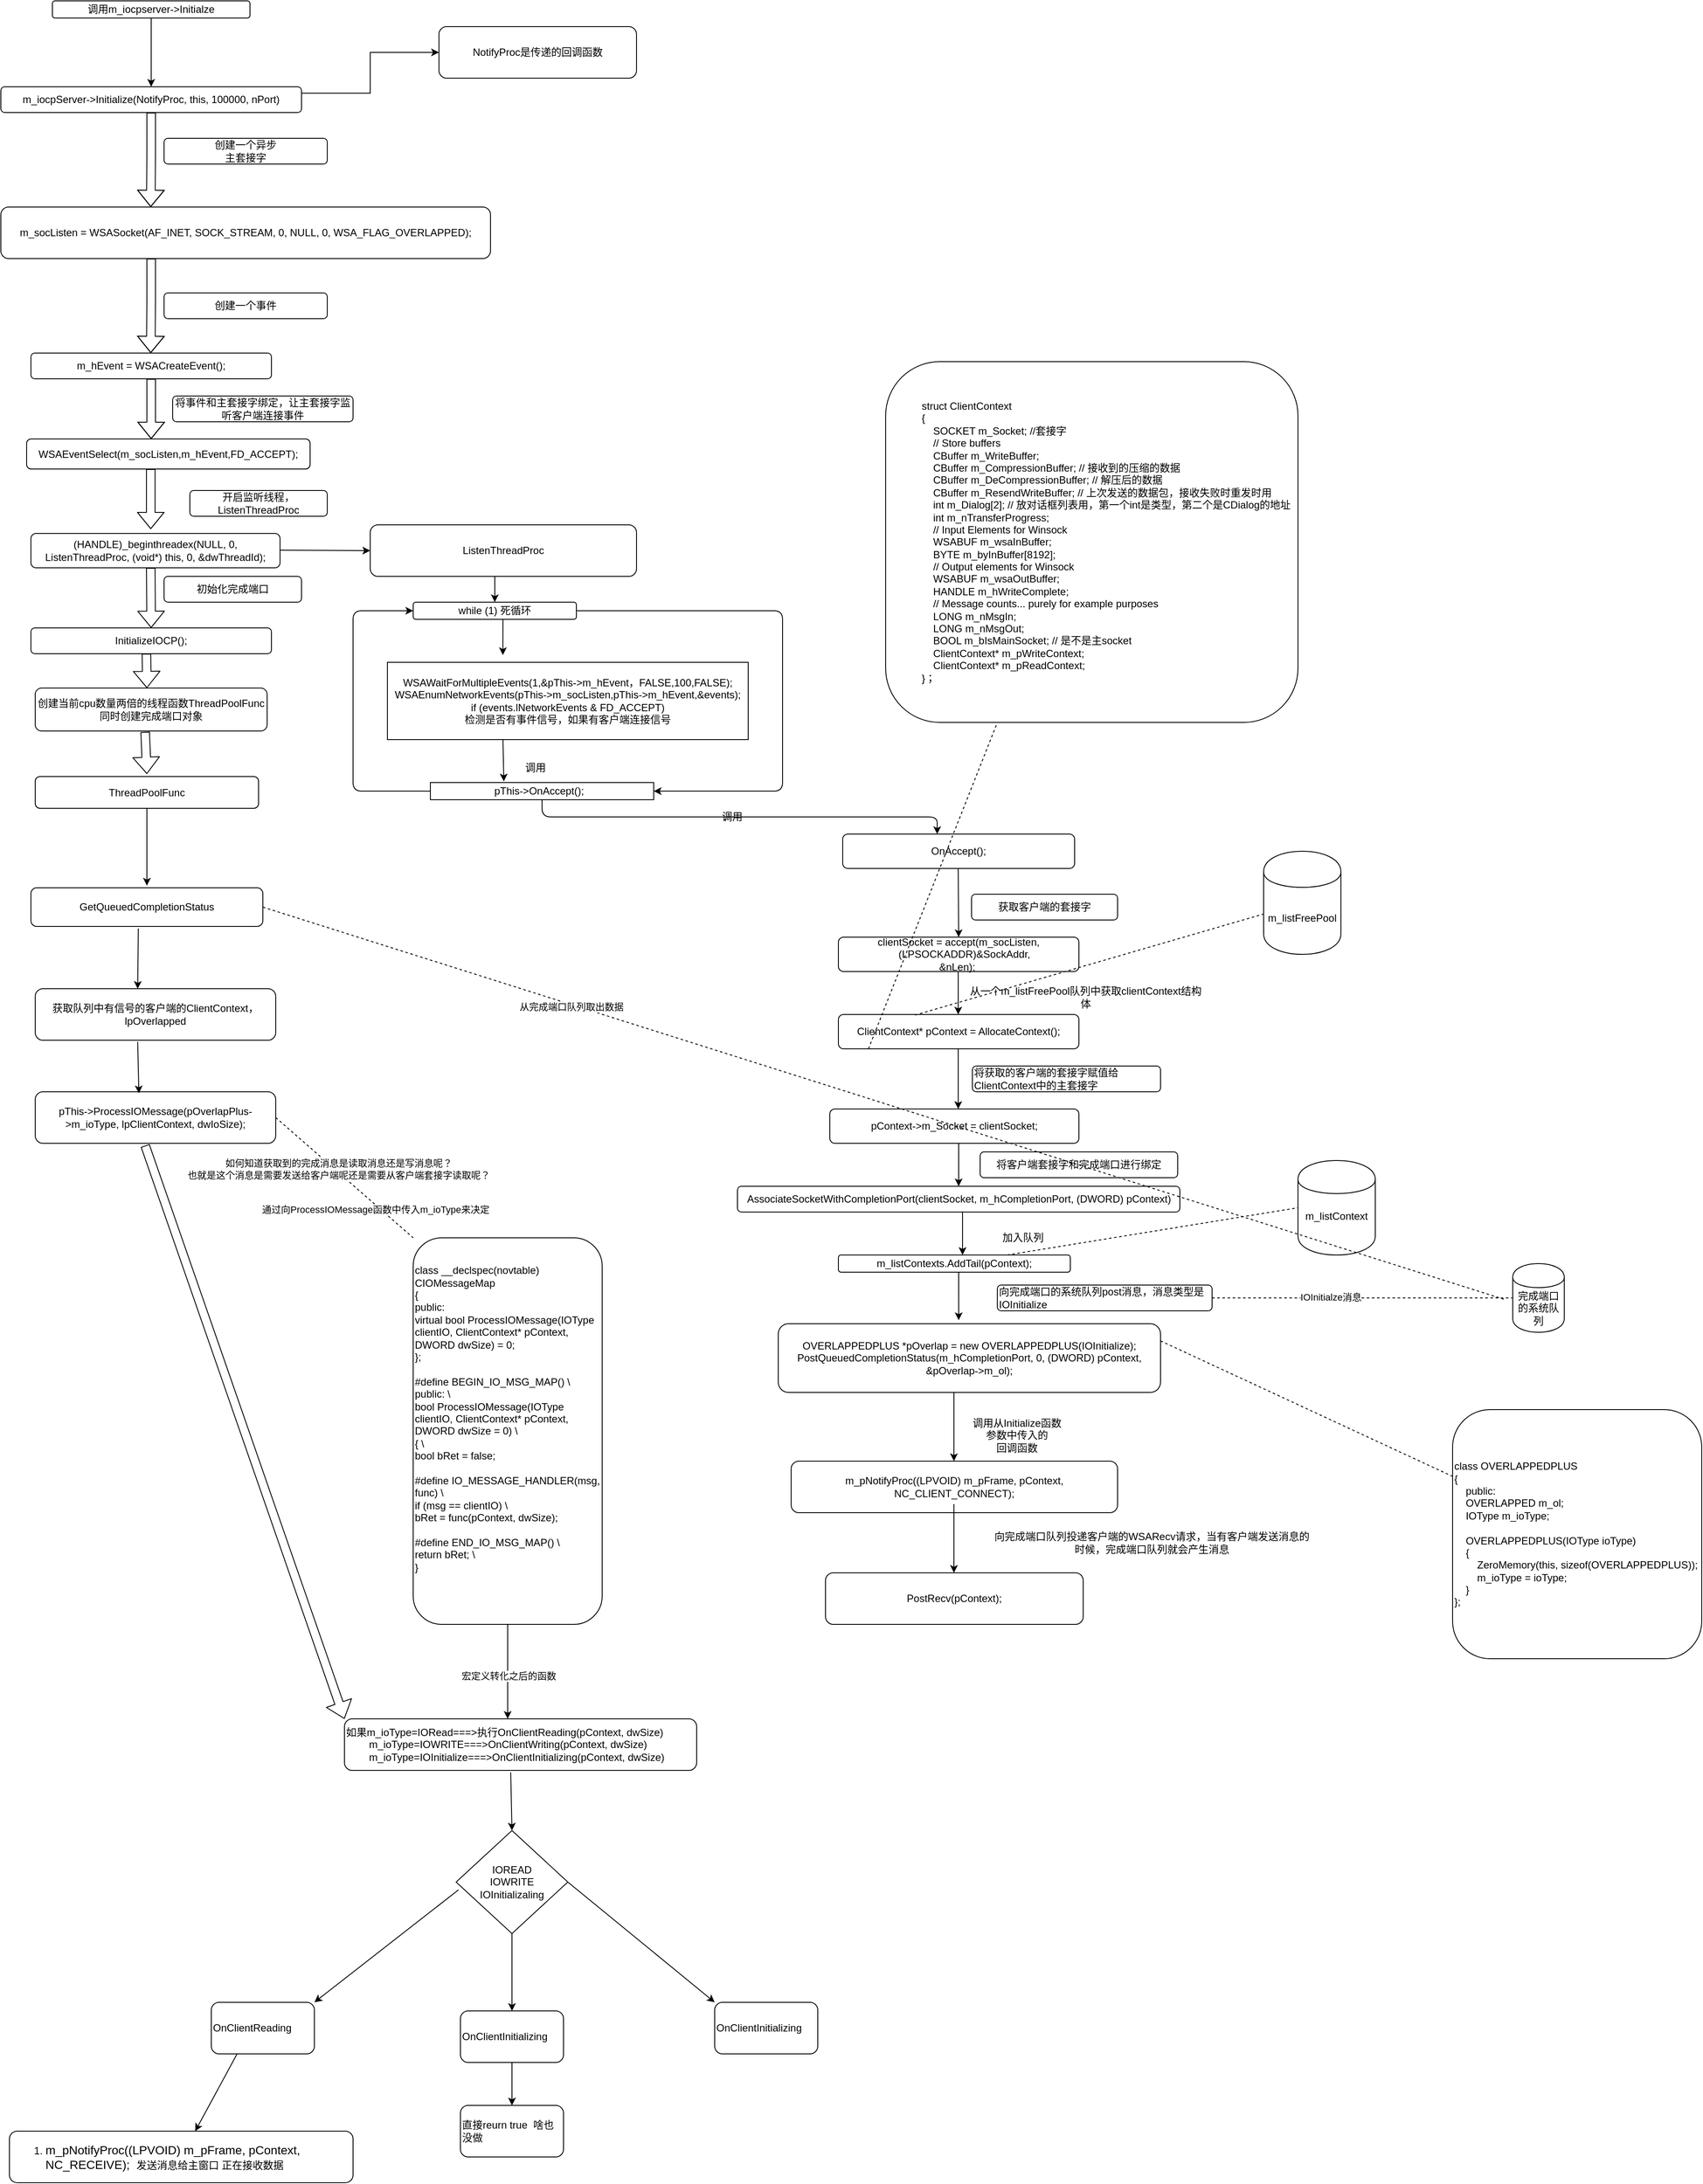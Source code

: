 <mxfile version="13.0.1" type="device"><diagram id="Ae6-S_K8zeVLbZhLAxfH" name="Page-1"><mxGraphModel dx="1024" dy="592" grid="1" gridSize="10" guides="1" tooltips="1" connect="1" arrows="1" fold="1" page="1" pageScale="1" pageWidth="827" pageHeight="1169" math="0" shadow="0"><root><mxCell id="0"/><mxCell id="1" parent="0"/><mxCell id="fYCcns8tcwSCvL9fL-1W-7" style="edgeStyle=orthogonalEdgeStyle;rounded=0;orthogonalLoop=1;jettySize=auto;html=1;exitX=1;exitY=0.25;exitDx=0;exitDy=0;entryX=0;entryY=0.5;entryDx=0;entryDy=0;" parent="1" source="fYCcns8tcwSCvL9fL-1W-2" target="fYCcns8tcwSCvL9fL-1W-6" edge="1"><mxGeometry relative="1" as="geometry"/></mxCell><mxCell id="fYCcns8tcwSCvL9fL-1W-2" value="&lt;span&gt;m_iocpServer-&amp;gt;Initialize(NotifyProc, this, 100000, nPort)&lt;/span&gt;" style="rounded=1;whiteSpace=wrap;html=1;" parent="1" vertex="1"><mxGeometry x="40" y="150" width="350" height="30" as="geometry"/></mxCell><mxCell id="fYCcns8tcwSCvL9fL-1W-5" style="edgeStyle=orthogonalEdgeStyle;rounded=0;orthogonalLoop=1;jettySize=auto;html=1;entryX=0.5;entryY=0;entryDx=0;entryDy=0;" parent="1" source="fYCcns8tcwSCvL9fL-1W-4" target="fYCcns8tcwSCvL9fL-1W-2" edge="1"><mxGeometry relative="1" as="geometry"/></mxCell><mxCell id="fYCcns8tcwSCvL9fL-1W-4" value="调用m_iocpserver-&amp;gt;Initialze" style="rounded=1;whiteSpace=wrap;html=1;" parent="1" vertex="1"><mxGeometry x="100" y="50" width="230" height="20" as="geometry"/></mxCell><mxCell id="fYCcns8tcwSCvL9fL-1W-6" value="&lt;span&gt;NotifyProc是传递的回调函数&lt;br&gt;&lt;/span&gt;" style="rounded=1;whiteSpace=wrap;html=1;" parent="1" vertex="1"><mxGeometry x="550" y="80" width="230" height="60" as="geometry"/></mxCell><mxCell id="fYCcns8tcwSCvL9fL-1W-8" value="m_socListen = WSASocket(AF_INET, SOCK_STREAM, 0, NULL, 0, WSA_FLAG_OVERLAPPED);" style="rounded=1;whiteSpace=wrap;html=1;" parent="1" vertex="1"><mxGeometry x="40" y="290" width="570" height="60" as="geometry"/></mxCell><mxCell id="fYCcns8tcwSCvL9fL-1W-10" value="" style="shape=flexArrow;endArrow=classic;html=1;exitX=0.5;exitY=1;exitDx=0;exitDy=0;" parent="1" source="fYCcns8tcwSCvL9fL-1W-2" edge="1"><mxGeometry width="50" height="50" relative="1" as="geometry"><mxPoint x="214.5" y="190" as="sourcePoint"/><mxPoint x="214.5" y="290" as="targetPoint"/><Array as="points"><mxPoint x="215" y="230"/></Array></mxGeometry></mxCell><mxCell id="fYCcns8tcwSCvL9fL-1W-11" value="创建一个异步&lt;br&gt;主套接字" style="rounded=1;whiteSpace=wrap;html=1;" parent="1" vertex="1"><mxGeometry x="230" y="210" width="190" height="30" as="geometry"/></mxCell><mxCell id="fYCcns8tcwSCvL9fL-1W-14" value="m_hEvent = WSACreateEvent();" style="rounded=1;whiteSpace=wrap;html=1;" parent="1" vertex="1"><mxGeometry x="75" y="460" width="280" height="30" as="geometry"/></mxCell><mxCell id="fYCcns8tcwSCvL9fL-1W-15" value="" style="shape=flexArrow;endArrow=classic;html=1;exitX=0.5;exitY=1;exitDx=0;exitDy=0;" parent="1" edge="1"><mxGeometry width="50" height="50" relative="1" as="geometry"><mxPoint x="215" y="350" as="sourcePoint"/><mxPoint x="214.5" y="460" as="targetPoint"/><Array as="points"><mxPoint x="215" y="400"/></Array></mxGeometry></mxCell><mxCell id="fYCcns8tcwSCvL9fL-1W-16" value="创建一个事件" style="rounded=1;whiteSpace=wrap;html=1;" parent="1" vertex="1"><mxGeometry x="230" y="390" width="190" height="30" as="geometry"/></mxCell><mxCell id="fYCcns8tcwSCvL9fL-1W-17" value="&lt;div&gt;WSAEventSelect(m_socListen,&lt;span&gt;m_hEvent,&lt;/span&gt;&lt;span&gt;FD_ACCEPT);&lt;/span&gt;&lt;/div&gt;" style="rounded=1;whiteSpace=wrap;html=1;" parent="1" vertex="1"><mxGeometry x="70" y="560" width="330" height="35" as="geometry"/></mxCell><mxCell id="fYCcns8tcwSCvL9fL-1W-18" value="" style="shape=flexArrow;endArrow=classic;html=1;" parent="1" edge="1"><mxGeometry width="50" height="50" relative="1" as="geometry"><mxPoint x="215" y="490" as="sourcePoint"/><mxPoint x="215" y="560" as="targetPoint"/><Array as="points"><mxPoint x="215" y="560"/><mxPoint x="215" y="530"/></Array></mxGeometry></mxCell><mxCell id="fYCcns8tcwSCvL9fL-1W-19" value="将事件和主套接字绑定，让主套接字监听客户端连接事件" style="rounded=1;whiteSpace=wrap;html=1;" parent="1" vertex="1"><mxGeometry x="240" y="510" width="210" height="30" as="geometry"/></mxCell><mxCell id="fYCcns8tcwSCvL9fL-1W-21" value="(HANDLE)_beginthreadex(NULL, 0,  ListenThreadProc,  (void*) this, 0, &amp;dwThreadId);" style="rounded=1;whiteSpace=wrap;html=1;" parent="1" vertex="1"><mxGeometry x="75" y="670" width="290" height="40" as="geometry"/></mxCell><mxCell id="fYCcns8tcwSCvL9fL-1W-24" value="" style="shape=flexArrow;endArrow=classic;html=1;" parent="1" edge="1"><mxGeometry width="50" height="50" relative="1" as="geometry"><mxPoint x="214.5" y="595" as="sourcePoint"/><mxPoint x="214.5" y="665" as="targetPoint"/></mxGeometry></mxCell><mxCell id="fYCcns8tcwSCvL9fL-1W-25" value="开启监听线程，ListenThreadProc" style="rounded=1;whiteSpace=wrap;html=1;" parent="1" vertex="1"><mxGeometry x="260" y="620" width="160" height="30" as="geometry"/></mxCell><mxCell id="fYCcns8tcwSCvL9fL-1W-26" value="" style="shape=flexArrow;endArrow=classic;html=1;" parent="1" edge="1"><mxGeometry width="50" height="50" relative="1" as="geometry"><mxPoint x="214.5" y="710" as="sourcePoint"/><mxPoint x="215" y="780" as="targetPoint"/></mxGeometry></mxCell><mxCell id="fYCcns8tcwSCvL9fL-1W-27" value="InitializeIOCP();" style="rounded=1;whiteSpace=wrap;html=1;" parent="1" vertex="1"><mxGeometry x="75" y="780" width="280" height="30" as="geometry"/></mxCell><mxCell id="fYCcns8tcwSCvL9fL-1W-30" value="初始化完成端口" style="rounded=1;whiteSpace=wrap;html=1;" parent="1" vertex="1"><mxGeometry x="230" y="720" width="160" height="30" as="geometry"/></mxCell><mxCell id="fYCcns8tcwSCvL9fL-1W-31" value="" style="endArrow=classic;html=1;" parent="1" edge="1"><mxGeometry width="50" height="50" relative="1" as="geometry"><mxPoint x="365" y="689.5" as="sourcePoint"/><mxPoint x="470" y="690" as="targetPoint"/><Array as="points"/></mxGeometry></mxCell><mxCell id="fYCcns8tcwSCvL9fL-1W-32" value="&lt;span&gt;ListenThreadProc&lt;/span&gt;" style="rounded=1;whiteSpace=wrap;html=1;" parent="1" vertex="1"><mxGeometry x="470" y="660" width="310" height="60" as="geometry"/></mxCell><mxCell id="fYCcns8tcwSCvL9fL-1W-33" value="while (1) 死循环" style="rounded=1;whiteSpace=wrap;html=1;" parent="1" vertex="1"><mxGeometry x="520" y="750" width="190" height="20" as="geometry"/></mxCell><mxCell id="fYCcns8tcwSCvL9fL-1W-34" value="" style="endArrow=classic;html=1;entryX=0.5;entryY=0;entryDx=0;entryDy=0;" parent="1" target="fYCcns8tcwSCvL9fL-1W-33" edge="1"><mxGeometry width="50" height="50" relative="1" as="geometry"><mxPoint x="615" y="720" as="sourcePoint"/><mxPoint x="615" y="740" as="targetPoint"/></mxGeometry></mxCell><mxCell id="fYCcns8tcwSCvL9fL-1W-40" value="&lt;div&gt;WSAWaitForMultipleEvents(1,&lt;span&gt;&amp;amp;pThis-&amp;gt;m_hEvent，&lt;/span&gt;&lt;span&gt;FALSE,&lt;/span&gt;&lt;span&gt;100,&lt;/span&gt;&lt;span&gt;FALSE);&lt;/span&gt;&lt;/div&gt;&lt;div&gt;&lt;span&gt;&lt;div&gt;WSAEnumNetworkEvents(pThis-&amp;gt;m_socListen,&lt;span&gt;pThis-&amp;gt;m_hEvent,&lt;/span&gt;&lt;span&gt;&amp;amp;events);&lt;/span&gt;&lt;/div&gt;&lt;/span&gt;&lt;/div&gt;&lt;div&gt;if (events.lNetworkEvents &amp;amp; FD_ACCEPT)&lt;/div&gt;&lt;div&gt;检测是否有事件信号，如果有客户端连接信号&lt;/div&gt;" style="rounded=0;whiteSpace=wrap;html=1;" parent="1" vertex="1"><mxGeometry x="490" y="820" width="420" height="90" as="geometry"/></mxCell><mxCell id="fYCcns8tcwSCvL9fL-1W-41" value="" style="edgeStyle=elbowEdgeStyle;elbow=horizontal;endArrow=classic;html=1;entryX=0;entryY=0.5;entryDx=0;entryDy=0;exitX=0;exitY=0.5;exitDx=0;exitDy=0;" parent="1" source="fYCcns8tcwSCvL9fL-1W-45" target="fYCcns8tcwSCvL9fL-1W-33" edge="1"><mxGeometry width="50" height="50" relative="1" as="geometry"><mxPoint x="530" y="970" as="sourcePoint"/><mxPoint x="500" y="820" as="targetPoint"/><Array as="points"><mxPoint x="450" y="930"/><mxPoint x="480" y="930"/></Array></mxGeometry></mxCell><mxCell id="fYCcns8tcwSCvL9fL-1W-42" value="" style="edgeStyle=elbowEdgeStyle;elbow=horizontal;endArrow=classic;html=1;exitX=1;exitY=0.5;exitDx=0;exitDy=0;entryX=1;entryY=0.5;entryDx=0;entryDy=0;" parent="1" source="fYCcns8tcwSCvL9fL-1W-33" target="fYCcns8tcwSCvL9fL-1W-45" edge="1"><mxGeometry width="50" height="50" relative="1" as="geometry"><mxPoint x="810" y="770" as="sourcePoint"/><mxPoint x="710" y="1080" as="targetPoint"/><Array as="points"><mxPoint x="950" y="910"/><mxPoint x="970" y="880"/><mxPoint x="910" y="890"/><mxPoint x="750" y="1100"/><mxPoint x="750" y="810"/></Array></mxGeometry></mxCell><mxCell id="fYCcns8tcwSCvL9fL-1W-43" value="" style="endArrow=classic;html=1;entryX=0.32;entryY=-0.093;entryDx=0;entryDy=0;entryPerimeter=0;" parent="1" target="fYCcns8tcwSCvL9fL-1W-40" edge="1"><mxGeometry width="50" height="50" relative="1" as="geometry"><mxPoint x="624.5" y="770" as="sourcePoint"/><mxPoint x="625" y="820" as="targetPoint"/></mxGeometry></mxCell><mxCell id="fYCcns8tcwSCvL9fL-1W-44" value="" style="endArrow=classic;html=1;entryX=0.329;entryY=-0.067;entryDx=0;entryDy=0;entryPerimeter=0;" parent="1" target="fYCcns8tcwSCvL9fL-1W-45" edge="1"><mxGeometry width="50" height="50" relative="1" as="geometry"><mxPoint x="624.5" y="910" as="sourcePoint"/><mxPoint x="625" y="950" as="targetPoint"/></mxGeometry></mxCell><mxCell id="fYCcns8tcwSCvL9fL-1W-45" value="pThis-&amp;gt;OnAccept();&amp;nbsp;&amp;nbsp;" style="rounded=0;whiteSpace=wrap;html=1;" parent="1" vertex="1"><mxGeometry x="540" y="960" width="260" height="20" as="geometry"/></mxCell><mxCell id="fYCcns8tcwSCvL9fL-1W-46" value="调用" style="text;html=1;align=center;verticalAlign=middle;resizable=0;points=[];autosize=1;" parent="1" vertex="1"><mxGeometry x="642" y="933" width="40" height="20" as="geometry"/></mxCell><mxCell id="fYCcns8tcwSCvL9fL-1W-50" value="" style="edgeStyle=elbowEdgeStyle;elbow=vertical;endArrow=classic;html=1;exitX=0.5;exitY=1;exitDx=0;exitDy=0;" parent="1" source="fYCcns8tcwSCvL9fL-1W-45" edge="1"><mxGeometry width="50" height="50" relative="1" as="geometry"><mxPoint x="675" y="1100" as="sourcePoint"/><mxPoint x="1130" y="1020" as="targetPoint"/></mxGeometry></mxCell><mxCell id="fYCcns8tcwSCvL9fL-1W-51" value="OnAccept();" style="rounded=1;whiteSpace=wrap;html=1;" parent="1" vertex="1"><mxGeometry x="1020" y="1020" width="270" height="40" as="geometry"/></mxCell><mxCell id="fYCcns8tcwSCvL9fL-1W-52" value="调用" style="text;html=1;align=center;verticalAlign=middle;resizable=0;points=[];autosize=1;" parent="1" vertex="1"><mxGeometry x="871" y="990" width="40" height="20" as="geometry"/></mxCell><mxCell id="fYCcns8tcwSCvL9fL-1W-53" value="&lt;div&gt;clientSocket = accept(m_socListen,&lt;/div&gt;&lt;div&gt;&lt;span&gt;&#9;&#9;&#9;&#9;&#9;&lt;/span&gt;&amp;nbsp; &amp;nbsp; (LPSOCKADDR)&amp;amp;SockAddr,&lt;/div&gt;&lt;div&gt;&lt;span&gt;&#9;&#9;&#9;&#9;&#9;&#9;&lt;/span&gt;&amp;amp;nLen);&amp;nbsp;&lt;/div&gt;" style="rounded=1;whiteSpace=wrap;html=1;" parent="1" vertex="1"><mxGeometry x="1015" y="1140" width="280" height="40" as="geometry"/></mxCell><mxCell id="fYCcns8tcwSCvL9fL-1W-54" value="" style="endArrow=classic;html=1;entryX=0.5;entryY=0;entryDx=0;entryDy=0;" parent="1" target="fYCcns8tcwSCvL9fL-1W-53" edge="1"><mxGeometry width="50" height="50" relative="1" as="geometry"><mxPoint x="1154.5" y="1060" as="sourcePoint"/><mxPoint x="1155" y="1090" as="targetPoint"/></mxGeometry></mxCell><mxCell id="fYCcns8tcwSCvL9fL-1W-55" value="获取客户端的套接字" style="rounded=1;whiteSpace=wrap;html=1;" parent="1" vertex="1"><mxGeometry x="1170" y="1090" width="170" height="30" as="geometry"/></mxCell><mxCell id="fYCcns8tcwSCvL9fL-1W-56" value="ClientContext* pContext = AllocateContext();" style="rounded=1;whiteSpace=wrap;html=1;" parent="1" vertex="1"><mxGeometry x="1015" y="1230" width="280" height="40" as="geometry"/></mxCell><mxCell id="fYCcns8tcwSCvL9fL-1W-58" value="" style="endArrow=classic;html=1;" parent="1" edge="1"><mxGeometry width="50" height="50" relative="1" as="geometry"><mxPoint x="1154.5" y="1180" as="sourcePoint"/><mxPoint x="1154.5" y="1230" as="targetPoint"/></mxGeometry></mxCell><mxCell id="fYCcns8tcwSCvL9fL-1W-59" value="pContext-&amp;gt;m_Socket = clientSocket;" style="rounded=1;whiteSpace=wrap;html=1;" parent="1" vertex="1"><mxGeometry x="1005" y="1340" width="290" height="40" as="geometry"/></mxCell><mxCell id="fYCcns8tcwSCvL9fL-1W-60" value="从一个m_listFreePool队列中获取clientContext结构体" style="text;html=1;strokeColor=none;fillColor=none;align=center;verticalAlign=middle;whiteSpace=wrap;rounded=0;" parent="1" vertex="1"><mxGeometry x="1166" y="1200" width="274" height="20" as="geometry"/></mxCell><mxCell id="fYCcns8tcwSCvL9fL-1W-61" value="m_listFreePool" style="shape=cylinder;whiteSpace=wrap;html=1;boundedLbl=1;backgroundOutline=1;" parent="1" vertex="1"><mxGeometry x="1510" y="1040" width="90" height="120" as="geometry"/></mxCell><mxCell id="fYCcns8tcwSCvL9fL-1W-62" value="" style="endArrow=none;dashed=1;html=1;exitX=0.319;exitY=0.017;exitDx=0;exitDy=0;exitPerimeter=0;" parent="1" source="fYCcns8tcwSCvL9fL-1W-56" target="fYCcns8tcwSCvL9fL-1W-61" edge="1"><mxGeometry width="50" height="50" relative="1" as="geometry"><mxPoint x="1150" y="1270" as="sourcePoint"/><mxPoint x="1200" y="1220" as="targetPoint"/></mxGeometry></mxCell><mxCell id="fYCcns8tcwSCvL9fL-1W-64" value="&lt;blockquote style=&quot;margin: 0 0 0 40px ; border: none ; padding: 0px&quot;&gt;struct ClientContext&amp;nbsp; &amp;nbsp;&lt;br&gt;{&lt;br&gt;&amp;nbsp; &amp;nbsp; SOCKET&lt;span&gt;&#9;&#9;&#9;&#9;&lt;/span&gt;m_Socket;&amp;nbsp;//套接字&lt;br&gt;&amp;nbsp; &amp;nbsp;&amp;nbsp;// Store buffers&lt;br&gt;&amp;nbsp; &amp;nbsp; CBuffer&lt;span&gt;&#9;&#9;&#9;&#9;&lt;/span&gt;m_WriteBuffer;&lt;br&gt;&amp;nbsp; &amp;nbsp; CBuffer&lt;span&gt;&#9;&#9;&#9;&#9;&lt;/span&gt;m_CompressionBuffer;&lt;span&gt;&#9;&lt;/span&gt;// 接收到的压缩的数据&lt;br&gt;&amp;nbsp; &amp;nbsp; CBuffer&lt;span&gt;&#9;&#9;&#9;&#9;&lt;/span&gt;m_DeCompressionBuffer;&lt;span&gt;&#9;&lt;/span&gt;// 解压后的数据&lt;br&gt;&amp;nbsp; &amp;nbsp; CBuffer&lt;span&gt;&#9;&#9;&#9;&#9;&lt;/span&gt;m_ResendWriteBuffer;&lt;span&gt;&#9;&lt;/span&gt;// 上次发送的数据包，接收失败时重发时用&lt;br&gt;&amp;nbsp; &amp;nbsp; int&lt;span&gt;&#9;&#9;&#9;&#9;&#9;&lt;/span&gt;m_Dialog[2]; // 放对话框列表用，第一个int是类型，第二个是CDialog的地址&lt;br&gt;&amp;nbsp; &amp;nbsp; int&lt;span&gt;&#9;&#9;&#9;&#9;&#9;&lt;/span&gt;m_nTransferProgress;&lt;br&gt;&amp;nbsp; &amp;nbsp;&amp;nbsp;// Input Elements for Winsock&lt;br&gt;&amp;nbsp; &amp;nbsp; WSABUF&lt;span&gt;&#9;&#9;&#9;&#9;&lt;/span&gt;m_wsaInBuffer;&lt;br&gt;&amp;nbsp; &amp;nbsp; BYTE&lt;span&gt;&#9;&#9;&#9;&#9;&lt;/span&gt;m_byInBuffer[8192];&lt;br&gt;&amp;nbsp; &amp;nbsp;&amp;nbsp;// Output elements for Winsock&lt;br&gt;&amp;nbsp; &amp;nbsp; WSABUF&lt;span&gt;&#9;&#9;&#9;&#9;&lt;/span&gt;m_wsaOutBuffer;&lt;br&gt;&amp;nbsp; &amp;nbsp; HANDLE&lt;span&gt;&#9;&#9;&#9;&#9;&lt;/span&gt;m_hWriteComplete;&lt;br&gt;&amp;nbsp; &amp;nbsp;&amp;nbsp;// Message counts... purely for example purposes&lt;br&gt;&amp;nbsp; &amp;nbsp; LONG&lt;span&gt;&#9;&#9;&#9;&#9;&lt;/span&gt;m_nMsgIn;&lt;br&gt;&amp;nbsp; &amp;nbsp; LONG&lt;span&gt;&#9;&#9;&#9;&#9;&lt;/span&gt;m_nMsgOut;&lt;br&gt;&amp;nbsp; &amp;nbsp; BOOL&lt;span&gt;&#9;&#9;&#9;&#9;&lt;/span&gt;m_bIsMainSocket; // 是不是主socket&lt;br&gt;&amp;nbsp; &amp;nbsp; ClientContext*&lt;span&gt;&#9;&#9;&lt;/span&gt;m_pWriteContext;&lt;br&gt;&amp;nbsp; &amp;nbsp; ClientContext*&lt;span&gt;&#9;&#9;&lt;/span&gt;m_pReadContext;&lt;br&gt;}；&lt;/blockquote&gt;" style="rounded=1;whiteSpace=wrap;html=1;align=left;" parent="1" vertex="1"><mxGeometry x="1070" y="470" width="480" height="420" as="geometry"/></mxCell><mxCell id="fYCcns8tcwSCvL9fL-1W-65" value="" style="endArrow=none;dashed=1;html=1;exitX=0.125;exitY=1;exitDx=0;exitDy=0;exitPerimeter=0;entryX=0.271;entryY=1;entryDx=0;entryDy=0;entryPerimeter=0;" parent="1" source="fYCcns8tcwSCvL9fL-1W-56" target="fYCcns8tcwSCvL9fL-1W-64" edge="1"><mxGeometry width="50" height="50" relative="1" as="geometry"><mxPoint x="1220" y="1300" as="sourcePoint"/><mxPoint x="1270" y="1340" as="targetPoint"/></mxGeometry></mxCell><mxCell id="fYCcns8tcwSCvL9fL-1W-67" value="" style="endArrow=classic;html=1;" parent="1" edge="1"><mxGeometry width="50" height="50" relative="1" as="geometry"><mxPoint x="1154.5" y="1270" as="sourcePoint"/><mxPoint x="1154.5" y="1340" as="targetPoint"/><Array as="points"><mxPoint x="1154.5" y="1310"/></Array></mxGeometry></mxCell><mxCell id="fYCcns8tcwSCvL9fL-1W-68" value="将获取的客户端的套接字赋值给ClientContext中的主套接字" style="rounded=1;whiteSpace=wrap;html=1;align=left;" parent="1" vertex="1"><mxGeometry x="1171" y="1290" width="219" height="30" as="geometry"/></mxCell><mxCell id="fYCcns8tcwSCvL9fL-1W-69" value="AssociateSocketWithCompletionPort(clientSocket, m_hCompletionPort, (DWORD) pContext)" style="rounded=1;whiteSpace=wrap;html=1;align=center;" parent="1" vertex="1"><mxGeometry x="897.5" y="1430" width="515" height="30" as="geometry"/></mxCell><mxCell id="fYCcns8tcwSCvL9fL-1W-71" value="" style="endArrow=classic;html=1;entryX=0.5;entryY=0;entryDx=0;entryDy=0;" parent="1" target="fYCcns8tcwSCvL9fL-1W-69" edge="1"><mxGeometry width="50" height="50" relative="1" as="geometry"><mxPoint x="1155" y="1380" as="sourcePoint"/><mxPoint x="1154.5" y="1420" as="targetPoint"/></mxGeometry></mxCell><mxCell id="fYCcns8tcwSCvL9fL-1W-73" value="将客户端套接字和完成端口进行绑定" style="rounded=1;whiteSpace=wrap;html=1;align=center;" parent="1" vertex="1"><mxGeometry x="1180" y="1390" width="230" height="30" as="geometry"/></mxCell><mxCell id="fYCcns8tcwSCvL9fL-1W-74" value="m_listContexts.AddTail(pContext);" style="rounded=1;whiteSpace=wrap;html=1;align=center;" parent="1" vertex="1"><mxGeometry x="1015" y="1510" width="270" height="20" as="geometry"/></mxCell><mxCell id="fYCcns8tcwSCvL9fL-1W-75" value="&lt;div&gt;&lt;span&gt;&#9;&lt;/span&gt;m_listContext&lt;/div&gt;&lt;div&gt;&lt;br&gt;&lt;/div&gt;" style="shape=cylinder;whiteSpace=wrap;html=1;boundedLbl=1;backgroundOutline=1;align=center;" parent="1" vertex="1"><mxGeometry x="1550" y="1400" width="90" height="110" as="geometry"/></mxCell><mxCell id="fYCcns8tcwSCvL9fL-1W-76" value="" style="endArrow=classic;html=1;" parent="1" edge="1"><mxGeometry width="50" height="50" relative="1" as="geometry"><mxPoint x="1159.5" y="1460" as="sourcePoint"/><mxPoint x="1159.5" y="1510" as="targetPoint"/></mxGeometry></mxCell><mxCell id="fYCcns8tcwSCvL9fL-1W-77" value="" style="endArrow=none;dashed=1;html=1;entryX=0;entryY=0.5;entryDx=0;entryDy=0;" parent="1" source="fYCcns8tcwSCvL9fL-1W-74" target="fYCcns8tcwSCvL9fL-1W-75" edge="1"><mxGeometry width="50" height="50" relative="1" as="geometry"><mxPoint x="1360" y="1400" as="sourcePoint"/><mxPoint x="1410" y="1350" as="targetPoint"/></mxGeometry></mxCell><mxCell id="fYCcns8tcwSCvL9fL-1W-78" value="加入队列" style="text;html=1;strokeColor=none;fillColor=none;align=center;verticalAlign=middle;whiteSpace=wrap;rounded=0;" parent="1" vertex="1"><mxGeometry x="1200" y="1480" width="60" height="20" as="geometry"/></mxCell><mxCell id="fYCcns8tcwSCvL9fL-1W-79" value="&lt;div&gt;&lt;span&gt;&#9;&lt;/span&gt;OVERLAPPEDPLUS&lt;span&gt;&#9;&lt;/span&gt;*pOverlap = new OVERLAPPEDPLUS(IOInitialize);&lt;/div&gt;&lt;div&gt;PostQueuedCompletionStatus(m_hCompletionPort, 0, (DWORD) pContext, &amp;amp;pOverlap-&amp;gt;m_ol);&lt;/div&gt;" style="rounded=1;whiteSpace=wrap;html=1;align=center;" parent="1" vertex="1"><mxGeometry x="945" y="1590" width="445" height="80" as="geometry"/></mxCell><mxCell id="fYCcns8tcwSCvL9fL-1W-80" value="&lt;div&gt;class OVERLAPPEDPLUS&amp;nbsp;&lt;/div&gt;&lt;div&gt;{&lt;/div&gt;&lt;div&gt;&amp;nbsp; &amp;nbsp; public:&lt;/div&gt;&lt;div&gt;&lt;span&gt;&lt;/span&gt;&amp;nbsp; &amp;nbsp; OVERLAPPED&lt;span&gt;&#9;&#9;&#9;&lt;/span&gt;m_ol;&lt;/div&gt;&lt;div&gt;&lt;span&gt;&lt;/span&gt;&amp;nbsp; &amp;nbsp; IOType&lt;span&gt;&#9;&#9;&#9;&#9;&lt;/span&gt;m_ioType;&lt;/div&gt;&lt;div&gt;&lt;br&gt;&lt;/div&gt;&lt;div&gt;&lt;span&gt;&lt;/span&gt;&amp;nbsp; &amp;nbsp; OVERLAPPEDPLUS(IOType ioType)&amp;nbsp;&lt;/div&gt;&lt;div&gt;&amp;nbsp; &amp;nbsp; {&lt;/div&gt;&lt;div&gt;&lt;span&gt;&lt;/span&gt;&amp;nbsp; &amp;nbsp; &amp;nbsp; &amp;nbsp; ZeroMemory(this, sizeof(OVERLAPPEDPLUS));&amp;nbsp;&lt;/div&gt;&lt;div&gt;&lt;span&gt;&lt;/span&gt;&amp;nbsp; &amp;nbsp; &amp;nbsp; &amp;nbsp; m_ioType = ioType;&lt;/div&gt;&lt;div&gt;&lt;span&gt;&lt;/span&gt;&amp;nbsp; &amp;nbsp; }&lt;/div&gt;&lt;div&gt;};&lt;/div&gt;" style="rounded=1;whiteSpace=wrap;html=1;align=left;" parent="1" vertex="1"><mxGeometry x="1730" y="1690" width="290" height="290" as="geometry"/></mxCell><mxCell id="fYCcns8tcwSCvL9fL-1W-81" value="" style="endArrow=none;dashed=1;html=1;exitX=1;exitY=0.25;exitDx=0;exitDy=0;" parent="1" source="fYCcns8tcwSCvL9fL-1W-79" target="fYCcns8tcwSCvL9fL-1W-80" edge="1"><mxGeometry width="50" height="50" relative="1" as="geometry"><mxPoint x="1380" y="1490" as="sourcePoint"/><mxPoint x="1430" y="1440" as="targetPoint"/></mxGeometry></mxCell><mxCell id="fYCcns8tcwSCvL9fL-1W-82" value="" style="endArrow=classic;html=1;entryX=0.472;entryY=-0.052;entryDx=0;entryDy=0;entryPerimeter=0;" parent="1" target="fYCcns8tcwSCvL9fL-1W-79" edge="1"><mxGeometry width="50" height="50" relative="1" as="geometry"><mxPoint x="1155" y="1530" as="sourcePoint"/><mxPoint x="1154.5" y="1570" as="targetPoint"/></mxGeometry></mxCell><mxCell id="fYCcns8tcwSCvL9fL-1W-85" value="向完成端口的系统队列post消息，消息类型是IOInitialize&lt;br&gt;" style="rounded=1;whiteSpace=wrap;html=1;align=left;" parent="1" vertex="1"><mxGeometry x="1200" y="1545" width="250" height="30" as="geometry"/></mxCell><mxCell id="fYCcns8tcwSCvL9fL-1W-86" value="" style="endArrow=none;dashed=1;html=1;exitX=1;exitY=0.5;exitDx=0;exitDy=0;entryX=0;entryY=0.5;entryDx=0;entryDy=0;" parent="1" source="fYCcns8tcwSCvL9fL-1W-85" target="fYCcns8tcwSCvL9fL-1W-88" edge="1"><mxGeometry width="50" height="50" relative="1" as="geometry"><mxPoint x="1490" y="1570" as="sourcePoint"/><mxPoint x="1780" y="1565" as="targetPoint"/></mxGeometry></mxCell><mxCell id="fYCcns8tcwSCvL9fL-1W-91" value="IOInitialze消息&lt;br&gt;" style="edgeLabel;html=1;align=center;verticalAlign=middle;resizable=0;points=[];" parent="fYCcns8tcwSCvL9fL-1W-86" vertex="1" connectable="0"><mxGeometry x="-0.217" y="1" relative="1" as="geometry"><mxPoint x="1" as="offset"/></mxGeometry></mxCell><mxCell id="fYCcns8tcwSCvL9fL-1W-88" value="完成端口的系统队列" style="shape=cylinder;whiteSpace=wrap;html=1;boundedLbl=1;backgroundOutline=1;align=center;" parent="1" vertex="1"><mxGeometry x="1800" y="1520" width="60" height="80" as="geometry"/></mxCell><mxCell id="fYCcns8tcwSCvL9fL-1W-92" value="" style="endArrow=classic;html=1;" parent="1" edge="1"><mxGeometry width="50" height="50" relative="1" as="geometry"><mxPoint x="1149.5" y="1670" as="sourcePoint"/><mxPoint x="1149.5" y="1750" as="targetPoint"/></mxGeometry></mxCell><mxCell id="fYCcns8tcwSCvL9fL-1W-93" value="m_pNotifyProc((LPVOID) m_pFrame, pContext, NC_CLIENT_CONNECT);" style="rounded=1;whiteSpace=wrap;html=1;align=center;" parent="1" vertex="1"><mxGeometry x="960" y="1750" width="380" height="60" as="geometry"/></mxCell><mxCell id="fYCcns8tcwSCvL9fL-1W-94" value="调用从Initialize函数参数中传入的&lt;br&gt;回调函数" style="text;html=1;strokeColor=none;fillColor=none;align=center;verticalAlign=middle;whiteSpace=wrap;rounded=0;" parent="1" vertex="1"><mxGeometry x="1166" y="1700" width="114" height="40" as="geometry"/></mxCell><mxCell id="fYCcns8tcwSCvL9fL-1W-95" value="" style="endArrow=classic;html=1;" parent="1" edge="1"><mxGeometry width="50" height="50" relative="1" as="geometry"><mxPoint x="1149.5" y="1800" as="sourcePoint"/><mxPoint x="1149.5" y="1880" as="targetPoint"/></mxGeometry></mxCell><mxCell id="fYCcns8tcwSCvL9fL-1W-96" value="PostRecv(pContext);" style="rounded=1;whiteSpace=wrap;html=1;align=center;" parent="1" vertex="1"><mxGeometry x="1000" y="1880" width="300" height="60" as="geometry"/></mxCell><mxCell id="fYCcns8tcwSCvL9fL-1W-97" value="向完成端口队列投递客户端的WSARecv请求，当有客户端发送消息的时候，完成端口队列就会产生消息&lt;br&gt;" style="text;html=1;strokeColor=none;fillColor=none;align=center;verticalAlign=middle;whiteSpace=wrap;rounded=0;" parent="1" vertex="1"><mxGeometry x="1190" y="1820" width="380" height="50" as="geometry"/></mxCell><mxCell id="BqedG1DEvT0pGkcko1qs-1" value="创建当前cpu数量两倍的线程函数ThreadPoolFunc&lt;br&gt;同时创建完成端口对象" style="rounded=1;whiteSpace=wrap;html=1;" vertex="1" parent="1"><mxGeometry x="80" y="850" width="270" height="50" as="geometry"/></mxCell><mxCell id="BqedG1DEvT0pGkcko1qs-4" value="" style="shape=flexArrow;endArrow=classic;html=1;exitX=0.474;exitY=1.02;exitDx=0;exitDy=0;exitPerimeter=0;" edge="1" parent="1" source="BqedG1DEvT0pGkcko1qs-1"><mxGeometry width="50" height="50" relative="1" as="geometry"><mxPoint x="210" y="910" as="sourcePoint"/><mxPoint x="210" y="950" as="targetPoint"/></mxGeometry></mxCell><mxCell id="BqedG1DEvT0pGkcko1qs-5" value="&lt;span&gt;ThreadPoolFunc&lt;/span&gt;" style="rounded=1;whiteSpace=wrap;html=1;" vertex="1" parent="1"><mxGeometry x="80" y="953" width="260" height="37" as="geometry"/></mxCell><mxCell id="BqedG1DEvT0pGkcko1qs-7" value="" style="shape=flexArrow;endArrow=classic;html=1;" edge="1" parent="1"><mxGeometry width="50" height="50" relative="1" as="geometry"><mxPoint x="209.5" y="810" as="sourcePoint"/><mxPoint x="210" y="850" as="targetPoint"/></mxGeometry></mxCell><mxCell id="BqedG1DEvT0pGkcko1qs-8" value="GetQueuedCompletionStatus" style="rounded=1;whiteSpace=wrap;html=1;" vertex="1" parent="1"><mxGeometry x="75" y="1082.5" width="270" height="45" as="geometry"/></mxCell><mxCell id="BqedG1DEvT0pGkcko1qs-9" value="" style="endArrow=classic;html=1;exitX=0.5;exitY=1;exitDx=0;exitDy=0;" edge="1" parent="1" source="BqedG1DEvT0pGkcko1qs-5"><mxGeometry width="50" height="50" relative="1" as="geometry"><mxPoint x="205" y="1000" as="sourcePoint"/><mxPoint x="210" y="1080" as="targetPoint"/></mxGeometry></mxCell><mxCell id="BqedG1DEvT0pGkcko1qs-10" value="" style="endArrow=none;dashed=1;html=1;exitX=1;exitY=0.5;exitDx=0;exitDy=0;" edge="1" parent="1" source="BqedG1DEvT0pGkcko1qs-8"><mxGeometry width="50" height="50" relative="1" as="geometry"><mxPoint x="480" y="1130" as="sourcePoint"/><mxPoint x="1790" y="1561.6" as="targetPoint"/></mxGeometry></mxCell><mxCell id="BqedG1DEvT0pGkcko1qs-11" value="从完成端口队列取出数据" style="edgeLabel;html=1;align=center;verticalAlign=middle;resizable=0;points=[];" vertex="1" connectable="0" parent="BqedG1DEvT0pGkcko1qs-10"><mxGeometry x="-0.503" y="-2" relative="1" as="geometry"><mxPoint as="offset"/></mxGeometry></mxCell><mxCell id="BqedG1DEvT0pGkcko1qs-14" value="获取队列中有信号的客户端的ClientContext，lpOverlapped" style="rounded=1;whiteSpace=wrap;html=1;" vertex="1" parent="1"><mxGeometry x="80" y="1200" width="280" height="60" as="geometry"/></mxCell><mxCell id="BqedG1DEvT0pGkcko1qs-16" value="&lt;div&gt;class __declspec(novtable) CIOMessageMap&lt;/div&gt;&lt;div&gt;{&lt;/div&gt;&lt;div&gt;public:&lt;/div&gt;&lt;div&gt;&lt;span&gt;&#9;&lt;/span&gt;virtual bool ProcessIOMessage(IOType clientIO, ClientContext* pContext, DWORD dwSize) = 0;&lt;/div&gt;&lt;div&gt;};&lt;/div&gt;&lt;div&gt;&lt;br&gt;&lt;/div&gt;&lt;div&gt;#define BEGIN_IO_MSG_MAP() \&lt;/div&gt;&lt;div&gt;public: \&lt;/div&gt;&lt;div&gt;&lt;span&gt;&#9;&#9;&lt;/span&gt;bool ProcessIOMessage(IOType clientIO, ClientContext* pContext, DWORD dwSize = 0) \&lt;/div&gt;&lt;div&gt;&lt;span&gt;&#9;&#9;&lt;/span&gt;{ \&lt;/div&gt;&lt;div&gt;&lt;span&gt;&#9;&#9;&#9;&lt;/span&gt;bool bRet = false;&amp;nbsp;&lt;/div&gt;&lt;div&gt;&lt;br&gt;&lt;/div&gt;&lt;div&gt;#define IO_MESSAGE_HANDLER(msg, func) \&lt;/div&gt;&lt;div&gt;&lt;span&gt;&#9;&#9;&#9;&lt;/span&gt;if (msg == clientIO) \&lt;/div&gt;&lt;div&gt;&lt;span&gt;&#9;&#9;&#9;&#9;&lt;/span&gt;bRet = func(pContext, dwSize);&amp;nbsp;&lt;/div&gt;&lt;div&gt;&lt;br&gt;&lt;/div&gt;&lt;div&gt;#define END_IO_MSG_MAP() \&lt;/div&gt;&lt;div&gt;&lt;span&gt;&#9;&#9;&lt;/span&gt;return bRet; \&lt;/div&gt;&lt;div&gt;&lt;span&gt;&#9;&lt;/span&gt;}&lt;/div&gt;&lt;div&gt;&lt;br&gt;&lt;/div&gt;&lt;div&gt;&lt;br&gt;&lt;/div&gt;" style="rounded=1;whiteSpace=wrap;html=1;align=left;" vertex="1" parent="1"><mxGeometry x="520" y="1490" width="220" height="450" as="geometry"/></mxCell><mxCell id="BqedG1DEvT0pGkcko1qs-17" value="pThis-&amp;gt;ProcessIOMessage(pOverlapPlus-&amp;gt;m_ioType, lpClientContext, dwIoSize);" style="rounded=1;whiteSpace=wrap;html=1;" vertex="1" parent="1"><mxGeometry x="80" y="1320" width="280" height="60" as="geometry"/></mxCell><mxCell id="BqedG1DEvT0pGkcko1qs-18" value="" style="endArrow=none;dashed=1;html=1;exitX=1;exitY=0.5;exitDx=0;exitDy=0;entryX=0;entryY=0;entryDx=0;entryDy=0;" edge="1" parent="1" source="BqedG1DEvT0pGkcko1qs-17" target="BqedG1DEvT0pGkcko1qs-16"><mxGeometry width="50" height="50" relative="1" as="geometry"><mxPoint x="420" y="1450" as="sourcePoint"/><mxPoint x="470" y="1400" as="targetPoint"/></mxGeometry></mxCell><mxCell id="BqedG1DEvT0pGkcko1qs-23" value="如何知道获取到的完成消息是读取消息还是写消息呢？&lt;br&gt;也就是这个消息是需要发送给客户端呢还是需要从客户端套接字读取呢？" style="edgeLabel;html=1;align=center;verticalAlign=middle;resizable=0;points=[];" vertex="1" connectable="0" parent="BqedG1DEvT0pGkcko1qs-18"><mxGeometry x="-0.119" y="3" relative="1" as="geometry"><mxPoint as="offset"/></mxGeometry></mxCell><mxCell id="BqedG1DEvT0pGkcko1qs-24" value="通过向ProcessIOMessage函数中传入m_ioType来决定" style="edgeLabel;html=1;align=center;verticalAlign=middle;resizable=0;points=[];" vertex="1" connectable="0" parent="BqedG1DEvT0pGkcko1qs-18"><mxGeometry x="0.476" y="-4" relative="1" as="geometry"><mxPoint as="offset"/></mxGeometry></mxCell><mxCell id="BqedG1DEvT0pGkcko1qs-19" value="" style="endArrow=classic;html=1;entryX=0.426;entryY=0.003;entryDx=0;entryDy=0;entryPerimeter=0;" edge="1" parent="1" target="BqedG1DEvT0pGkcko1qs-14"><mxGeometry width="50" height="50" relative="1" as="geometry"><mxPoint x="200" y="1130" as="sourcePoint"/><mxPoint x="230" y="1140" as="targetPoint"/></mxGeometry></mxCell><mxCell id="BqedG1DEvT0pGkcko1qs-20" value="" style="endArrow=classic;html=1;entryX=0.431;entryY=0.03;entryDx=0;entryDy=0;entryPerimeter=0;exitX=0.426;exitY=1.03;exitDx=0;exitDy=0;exitPerimeter=0;" edge="1" parent="1" source="BqedG1DEvT0pGkcko1qs-14" target="BqedG1DEvT0pGkcko1qs-17"><mxGeometry width="50" height="50" relative="1" as="geometry"><mxPoint x="200" y="1280" as="sourcePoint"/><mxPoint x="230" y="1260" as="targetPoint"/></mxGeometry></mxCell><mxCell id="BqedG1DEvT0pGkcko1qs-25" value="" style="endArrow=classic;html=1;exitX=0.5;exitY=1;exitDx=0;exitDy=0;" edge="1" parent="1" source="BqedG1DEvT0pGkcko1qs-16"><mxGeometry width="50" height="50" relative="1" as="geometry"><mxPoint x="610" y="2040" as="sourcePoint"/><mxPoint x="630" y="2050" as="targetPoint"/><Array as="points"><mxPoint x="630" y="1990"/></Array></mxGeometry></mxCell><mxCell id="BqedG1DEvT0pGkcko1qs-26" value="宏定义转化之后的函数" style="edgeLabel;html=1;align=center;verticalAlign=middle;resizable=0;points=[];" vertex="1" connectable="0" parent="BqedG1DEvT0pGkcko1qs-25"><mxGeometry x="0.095" y="1" relative="1" as="geometry"><mxPoint as="offset"/></mxGeometry></mxCell><mxCell id="BqedG1DEvT0pGkcko1qs-27" value="如果m_ioType=IORead===&amp;gt;执行OnClientReading(pContext, dwSize)&lt;br&gt;&amp;nbsp; &amp;nbsp; &amp;nbsp; &amp;nbsp; m_ioType=IOWRITE===&amp;gt;OnClientWriting(pContext, dwSize)&lt;br&gt;&amp;nbsp; &amp;nbsp; &amp;nbsp; &amp;nbsp; m_ioType=IOInitialize===&amp;gt;OnClientInitializing(pContext, dwSize)" style="rounded=1;whiteSpace=wrap;html=1;align=left;" vertex="1" parent="1"><mxGeometry x="440" y="2050" width="410" height="60" as="geometry"/></mxCell><mxCell id="BqedG1DEvT0pGkcko1qs-34" value="" style="shape=flexArrow;endArrow=classic;html=1;entryX=0;entryY=0;entryDx=0;entryDy=0;exitX=0.457;exitY=1.043;exitDx=0;exitDy=0;exitPerimeter=0;" edge="1" parent="1" source="BqedG1DEvT0pGkcko1qs-17" target="BqedG1DEvT0pGkcko1qs-27"><mxGeometry width="50" height="50" relative="1" as="geometry"><mxPoint x="130" y="1570" as="sourcePoint"/><mxPoint x="180" y="1520" as="targetPoint"/></mxGeometry></mxCell><mxCell id="BqedG1DEvT0pGkcko1qs-36" value="IOREAD&lt;br&gt;IOWRITE&lt;br&gt;IOInitializaling" style="rhombus;whiteSpace=wrap;html=1;align=center;" vertex="1" parent="1"><mxGeometry x="570" y="2180" width="130" height="120" as="geometry"/></mxCell><mxCell id="BqedG1DEvT0pGkcko1qs-37" value="" style="endArrow=classic;html=1;exitX=0.472;exitY=1.037;exitDx=0;exitDy=0;exitPerimeter=0;entryX=0.5;entryY=0;entryDx=0;entryDy=0;" edge="1" parent="1" source="BqedG1DEvT0pGkcko1qs-27" target="BqedG1DEvT0pGkcko1qs-36"><mxGeometry width="50" height="50" relative="1" as="geometry"><mxPoint x="520" y="2200" as="sourcePoint"/><mxPoint x="570" y="2150" as="targetPoint"/></mxGeometry></mxCell><mxCell id="BqedG1DEvT0pGkcko1qs-38" value="&lt;span&gt;OnClientReading&lt;/span&gt;" style="rounded=1;whiteSpace=wrap;html=1;align=left;" vertex="1" parent="1"><mxGeometry x="285" y="2380" width="120" height="60" as="geometry"/></mxCell><mxCell id="BqedG1DEvT0pGkcko1qs-39" value="&lt;span&gt;OnClientInitializing&lt;/span&gt;" style="rounded=1;whiteSpace=wrap;html=1;align=left;" vertex="1" parent="1"><mxGeometry x="575" y="2390" width="120" height="60" as="geometry"/></mxCell><mxCell id="BqedG1DEvT0pGkcko1qs-40" value="&lt;span&gt;OnClientInitializing&lt;/span&gt;" style="rounded=1;whiteSpace=wrap;html=1;align=left;" vertex="1" parent="1"><mxGeometry x="871" y="2380" width="120" height="60" as="geometry"/></mxCell><mxCell id="BqedG1DEvT0pGkcko1qs-41" value="" style="endArrow=classic;html=1;entryX=1;entryY=0;entryDx=0;entryDy=0;exitX=0.022;exitY=0.575;exitDx=0;exitDy=0;exitPerimeter=0;" edge="1" parent="1" source="BqedG1DEvT0pGkcko1qs-36" target="BqedG1DEvT0pGkcko1qs-38"><mxGeometry width="50" height="50" relative="1" as="geometry"><mxPoint x="530" y="2300" as="sourcePoint"/><mxPoint x="580" y="2250" as="targetPoint"/></mxGeometry></mxCell><mxCell id="BqedG1DEvT0pGkcko1qs-42" value="" style="endArrow=classic;html=1;exitX=0.5;exitY=1;exitDx=0;exitDy=0;" edge="1" parent="1" source="BqedG1DEvT0pGkcko1qs-36"><mxGeometry width="50" height="50" relative="1" as="geometry"><mxPoint x="610" y="2370" as="sourcePoint"/><mxPoint x="635" y="2390" as="targetPoint"/></mxGeometry></mxCell><mxCell id="BqedG1DEvT0pGkcko1qs-43" value="" style="endArrow=classic;html=1;exitX=1;exitY=0.5;exitDx=0;exitDy=0;entryX=0;entryY=0;entryDx=0;entryDy=0;" edge="1" parent="1" source="BqedG1DEvT0pGkcko1qs-36" target="BqedG1DEvT0pGkcko1qs-40"><mxGeometry width="50" height="50" relative="1" as="geometry"><mxPoint x="720" y="2280" as="sourcePoint"/><mxPoint x="770" y="2230" as="targetPoint"/></mxGeometry></mxCell><mxCell id="BqedG1DEvT0pGkcko1qs-44" value="直接reurn true&amp;nbsp; 啥也没做" style="rounded=1;whiteSpace=wrap;html=1;align=left;" vertex="1" parent="1"><mxGeometry x="575" y="2500" width="120" height="60" as="geometry"/></mxCell><mxCell id="BqedG1DEvT0pGkcko1qs-47" value="" style="endArrow=classic;html=1;entryX=0.5;entryY=0;entryDx=0;entryDy=0;exitX=0.5;exitY=1;exitDx=0;exitDy=0;" edge="1" parent="1" source="BqedG1DEvT0pGkcko1qs-39" target="BqedG1DEvT0pGkcko1qs-44"><mxGeometry width="50" height="50" relative="1" as="geometry"><mxPoint x="630" y="2460" as="sourcePoint"/><mxPoint x="650" y="2450" as="targetPoint"/></mxGeometry></mxCell><mxCell id="BqedG1DEvT0pGkcko1qs-48" value="&lt;ol&gt;&lt;li&gt;&lt;span style=&quot;font-family: &amp;#34;microsoft yahei&amp;#34; , &amp;#34;tahoma&amp;#34; , &amp;#34;helvetica&amp;#34; , &amp;#34;simsun&amp;#34; , sans-serif ; font-size: 14px ; overflow-wrap: break-word&quot;&gt;m_pNotifyProc((LPVOID) m_pFrame, pContext, NC_RECEIVE);&amp;nbsp;&amp;nbsp;&lt;/span&gt;发送消息给主窗口 正在接收数据&lt;br style=&quot;font-size: 14px ; overflow-wrap: break-word&quot;&gt;&lt;span style=&quot;font-family: &amp;#34;microsoft yahei&amp;#34; , &amp;#34;tahoma&amp;#34; , &amp;#34;helvetica&amp;#34; , &amp;#34;simsun&amp;#34; , sans-serif ; font-size: 14px ; overflow-wrap: break-word&quot;&gt;&lt;/span&gt;&lt;/li&gt;&lt;/ol&gt;" style="rounded=1;whiteSpace=wrap;html=1;align=left;" vertex="1" parent="1"><mxGeometry x="50" y="2530" width="400" height="60" as="geometry"/></mxCell><mxCell id="BqedG1DEvT0pGkcko1qs-49" value="" style="endArrow=classic;html=1;exitX=0.25;exitY=1;exitDx=0;exitDy=0;" edge="1" parent="1" source="BqedG1DEvT0pGkcko1qs-38" target="BqedG1DEvT0pGkcko1qs-48"><mxGeometry width="50" height="50" relative="1" as="geometry"><mxPoint x="170" y="2500" as="sourcePoint"/><mxPoint x="220" y="2450" as="targetPoint"/></mxGeometry></mxCell></root></mxGraphModel></diagram></mxfile>